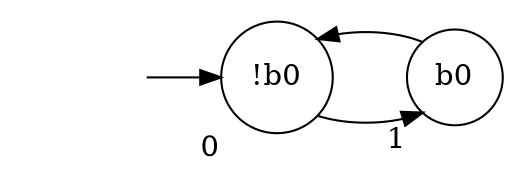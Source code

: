 digraph {
  rankdir=LR;
  nodesep=0.8;
  ranksep=0.5;
  
  node[shape=circle];
  0 [label=<!b0> xlabel=0]
  1 [label=<b0> xlabel=1]
  
  0 -> 1;
  1 -> 0;
  
  node[style=invisible];
  start -> 0;
}